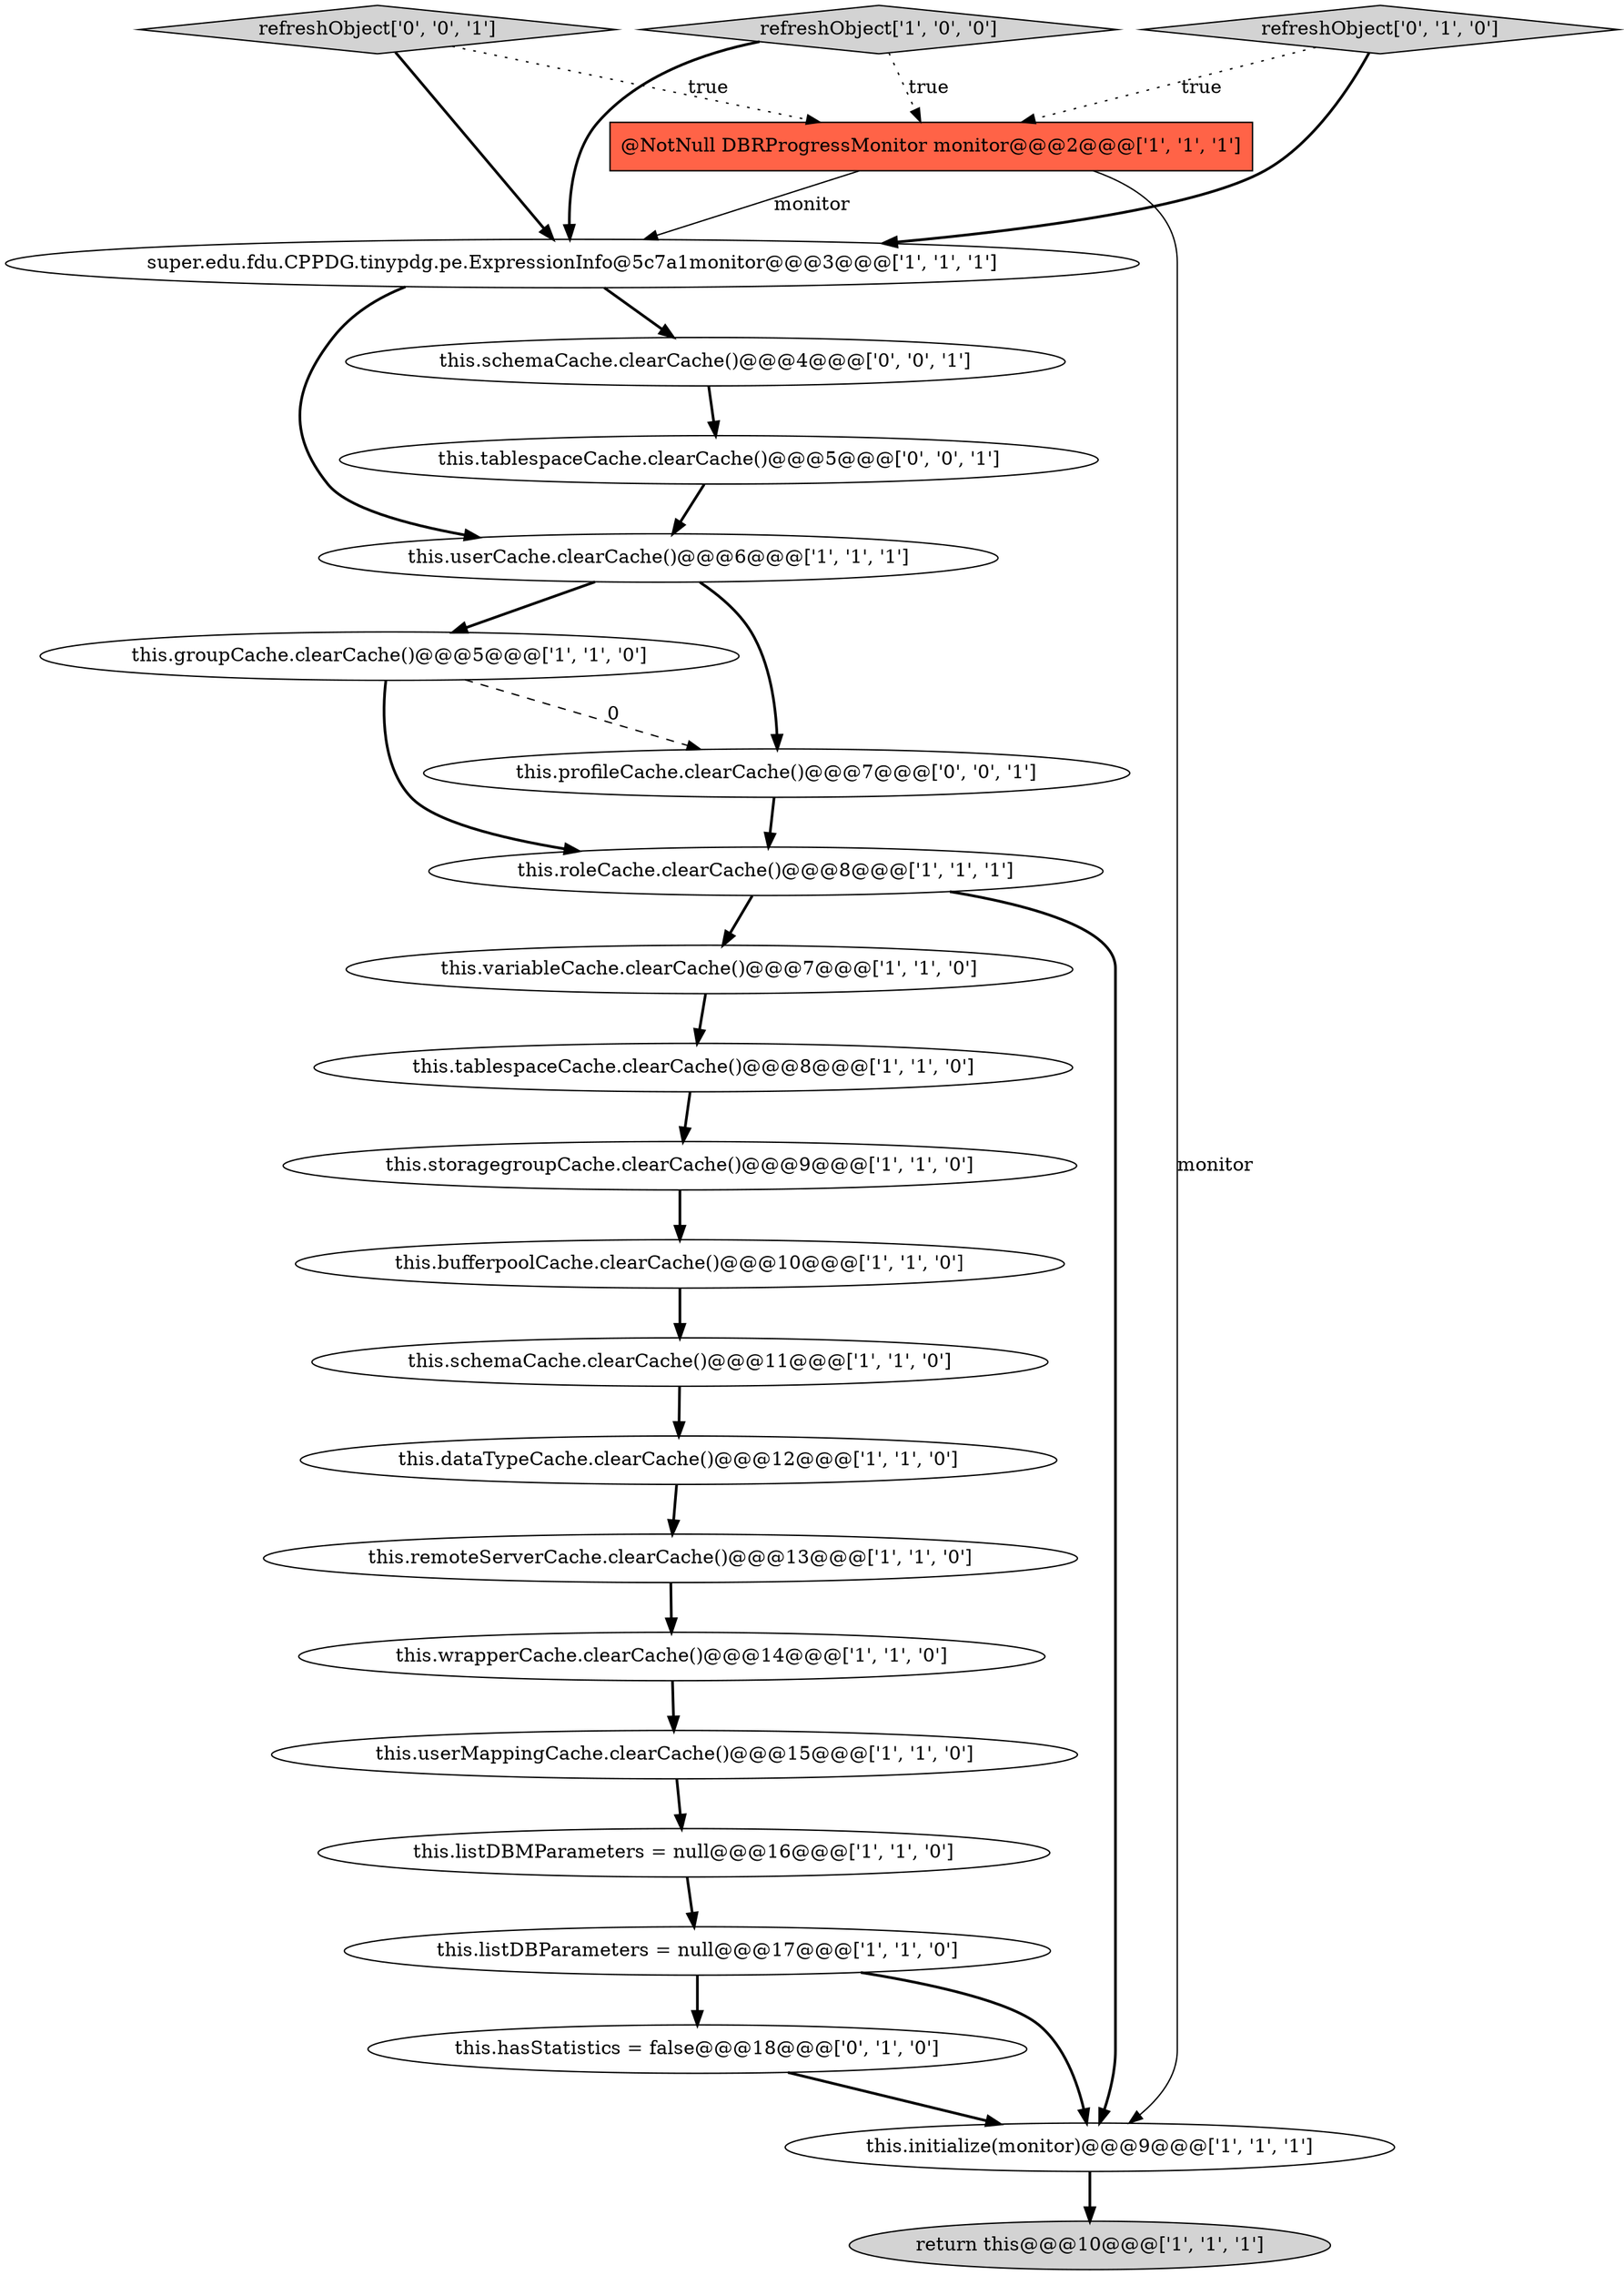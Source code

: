 digraph {
13 [style = filled, label = "this.userMappingCache.clearCache()@@@15@@@['1', '1', '0']", fillcolor = white, shape = ellipse image = "AAA0AAABBB1BBB"];
0 [style = filled, label = "super.edu.fdu.CPPDG.tinypdg.pe.ExpressionInfo@5c7a1monitor@@@3@@@['1', '1', '1']", fillcolor = white, shape = ellipse image = "AAA0AAABBB1BBB"];
18 [style = filled, label = "this.roleCache.clearCache()@@@8@@@['1', '1', '1']", fillcolor = white, shape = ellipse image = "AAA0AAABBB1BBB"];
15 [style = filled, label = "this.schemaCache.clearCache()@@@11@@@['1', '1', '0']", fillcolor = white, shape = ellipse image = "AAA0AAABBB1BBB"];
19 [style = filled, label = "this.hasStatistics = false@@@18@@@['0', '1', '0']", fillcolor = white, shape = ellipse image = "AAA1AAABBB2BBB"];
4 [style = filled, label = "this.listDBMParameters = null@@@16@@@['1', '1', '0']", fillcolor = white, shape = ellipse image = "AAA0AAABBB1BBB"];
8 [style = filled, label = "this.groupCache.clearCache()@@@5@@@['1', '1', '0']", fillcolor = white, shape = ellipse image = "AAA0AAABBB1BBB"];
24 [style = filled, label = "this.profileCache.clearCache()@@@7@@@['0', '0', '1']", fillcolor = white, shape = ellipse image = "AAA0AAABBB3BBB"];
2 [style = filled, label = "this.listDBParameters = null@@@17@@@['1', '1', '0']", fillcolor = white, shape = ellipse image = "AAA0AAABBB1BBB"];
17 [style = filled, label = "@NotNull DBRProgressMonitor monitor@@@2@@@['1', '1', '1']", fillcolor = tomato, shape = box image = "AAA0AAABBB1BBB"];
7 [style = filled, label = "this.remoteServerCache.clearCache()@@@13@@@['1', '1', '0']", fillcolor = white, shape = ellipse image = "AAA0AAABBB1BBB"];
9 [style = filled, label = "this.bufferpoolCache.clearCache()@@@10@@@['1', '1', '0']", fillcolor = white, shape = ellipse image = "AAA0AAABBB1BBB"];
22 [style = filled, label = "this.tablespaceCache.clearCache()@@@5@@@['0', '0', '1']", fillcolor = white, shape = ellipse image = "AAA0AAABBB3BBB"];
1 [style = filled, label = "this.storagegroupCache.clearCache()@@@9@@@['1', '1', '0']", fillcolor = white, shape = ellipse image = "AAA0AAABBB1BBB"];
5 [style = filled, label = "refreshObject['1', '0', '0']", fillcolor = lightgray, shape = diamond image = "AAA0AAABBB1BBB"];
14 [style = filled, label = "return this@@@10@@@['1', '1', '1']", fillcolor = lightgray, shape = ellipse image = "AAA0AAABBB1BBB"];
6 [style = filled, label = "this.variableCache.clearCache()@@@7@@@['1', '1', '0']", fillcolor = white, shape = ellipse image = "AAA0AAABBB1BBB"];
11 [style = filled, label = "this.initialize(monitor)@@@9@@@['1', '1', '1']", fillcolor = white, shape = ellipse image = "AAA0AAABBB1BBB"];
16 [style = filled, label = "this.wrapperCache.clearCache()@@@14@@@['1', '1', '0']", fillcolor = white, shape = ellipse image = "AAA0AAABBB1BBB"];
23 [style = filled, label = "this.schemaCache.clearCache()@@@4@@@['0', '0', '1']", fillcolor = white, shape = ellipse image = "AAA0AAABBB3BBB"];
12 [style = filled, label = "this.userCache.clearCache()@@@6@@@['1', '1', '1']", fillcolor = white, shape = ellipse image = "AAA0AAABBB1BBB"];
21 [style = filled, label = "refreshObject['0', '0', '1']", fillcolor = lightgray, shape = diamond image = "AAA0AAABBB3BBB"];
20 [style = filled, label = "refreshObject['0', '1', '0']", fillcolor = lightgray, shape = diamond image = "AAA0AAABBB2BBB"];
3 [style = filled, label = "this.tablespaceCache.clearCache()@@@8@@@['1', '1', '0']", fillcolor = white, shape = ellipse image = "AAA0AAABBB1BBB"];
10 [style = filled, label = "this.dataTypeCache.clearCache()@@@12@@@['1', '1', '0']", fillcolor = white, shape = ellipse image = "AAA0AAABBB1BBB"];
23->22 [style = bold, label=""];
5->17 [style = dotted, label="true"];
1->9 [style = bold, label=""];
13->4 [style = bold, label=""];
24->18 [style = bold, label=""];
2->11 [style = bold, label=""];
7->16 [style = bold, label=""];
9->15 [style = bold, label=""];
8->24 [style = dashed, label="0"];
20->17 [style = dotted, label="true"];
17->0 [style = solid, label="monitor"];
21->17 [style = dotted, label="true"];
16->13 [style = bold, label=""];
11->14 [style = bold, label=""];
12->24 [style = bold, label=""];
3->1 [style = bold, label=""];
4->2 [style = bold, label=""];
0->23 [style = bold, label=""];
8->18 [style = bold, label=""];
10->7 [style = bold, label=""];
5->0 [style = bold, label=""];
2->19 [style = bold, label=""];
0->12 [style = bold, label=""];
19->11 [style = bold, label=""];
17->11 [style = solid, label="monitor"];
6->3 [style = bold, label=""];
20->0 [style = bold, label=""];
22->12 [style = bold, label=""];
21->0 [style = bold, label=""];
12->8 [style = bold, label=""];
15->10 [style = bold, label=""];
18->11 [style = bold, label=""];
18->6 [style = bold, label=""];
}
